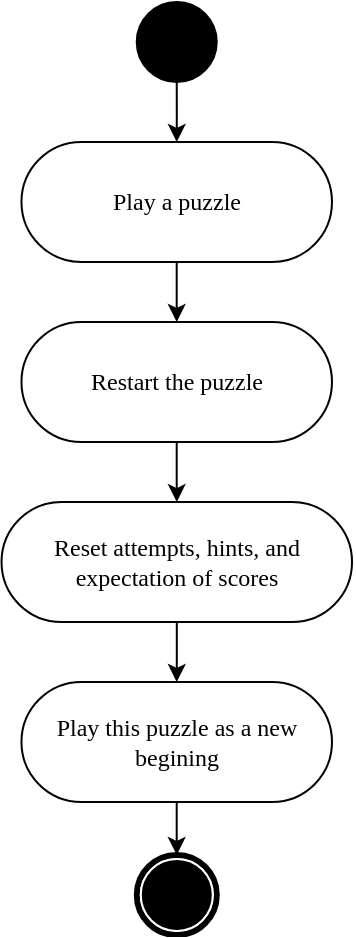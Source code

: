 <mxfile version="23.1.2" type="github">
  <diagram name="第 1 页" id="gCn5y6iDQdJzFsjdhJAQ">
    <mxGraphModel dx="2074" dy="3618" grid="1" gridSize="10" guides="1" tooltips="1" connect="1" arrows="1" fold="1" page="1" pageScale="1" pageWidth="291" pageHeight="413" math="0" shadow="0">
      <root>
        <mxCell id="0" />
        <mxCell id="1" parent="0" />
        <mxCell id="vtA-RNlgkXTQP00N-WAl-3" value="" style="edgeStyle=orthogonalEdgeStyle;rounded=0;orthogonalLoop=1;jettySize=auto;html=1;entryX=0.5;entryY=0;entryDx=0;entryDy=0;" parent="1" source="vtA-RNlgkXTQP00N-WAl-4" target="vtA-RNlgkXTQP00N-WAl-7" edge="1">
          <mxGeometry relative="1" as="geometry">
            <mxPoint x="342.25" y="-1930" as="targetPoint" />
          </mxGeometry>
        </mxCell>
        <mxCell id="vtA-RNlgkXTQP00N-WAl-4" value="" style="ellipse;whiteSpace=wrap;html=1;rounded=0;shadow=0;comic=0;labelBackgroundColor=none;strokeWidth=1;fillColor=#000000;fontFamily=Verdana;fontSize=12;align=center;" parent="1" vertex="1">
          <mxGeometry x="342.37" y="-2180" width="40" height="40" as="geometry" />
        </mxCell>
        <mxCell id="vtA-RNlgkXTQP00N-WAl-5" value="" style="shape=mxgraph.bpmn.shape;html=1;verticalLabelPosition=bottom;labelBackgroundColor=#ffffff;verticalAlign=top;perimeter=ellipsePerimeter;outline=end;symbol=terminate;rounded=0;shadow=0;comic=0;strokeWidth=1;fontFamily=Verdana;fontSize=12;align=center;" parent="1" vertex="1">
          <mxGeometry x="342.39" y="-1753.5" width="40" height="40" as="geometry" />
        </mxCell>
        <mxCell id="vtA-RNlgkXTQP00N-WAl-6" value="" style="edgeStyle=orthogonalEdgeStyle;rounded=0;orthogonalLoop=1;jettySize=auto;html=1;" parent="1" source="vtA-RNlgkXTQP00N-WAl-7" target="vtA-RNlgkXTQP00N-WAl-14" edge="1">
          <mxGeometry relative="1" as="geometry" />
        </mxCell>
        <mxCell id="vtA-RNlgkXTQP00N-WAl-7" value="Play a puzzle" style="rounded=1;whiteSpace=wrap;html=1;shadow=0;comic=0;labelBackgroundColor=none;strokeWidth=1;fontFamily=Verdana;fontSize=12;align=center;arcSize=50;" parent="1" vertex="1">
          <mxGeometry x="284.74" y="-2110" width="155.25" height="60" as="geometry" />
        </mxCell>
        <mxCell id="vtA-RNlgkXTQP00N-WAl-13" value="" style="edgeStyle=orthogonalEdgeStyle;rounded=0;orthogonalLoop=1;jettySize=auto;html=1;" parent="1" source="vtA-RNlgkXTQP00N-WAl-14" edge="1">
          <mxGeometry relative="1" as="geometry">
            <mxPoint x="362.4" y="-1929.98" as="targetPoint" />
          </mxGeometry>
        </mxCell>
        <mxCell id="vtA-RNlgkXTQP00N-WAl-14" value="Restart the puzzle" style="rounded=1;whiteSpace=wrap;html=1;shadow=0;comic=0;labelBackgroundColor=none;strokeWidth=1;fontFamily=Verdana;fontSize=12;align=center;arcSize=50;" parent="1" vertex="1">
          <mxGeometry x="284.74" y="-2020" width="155.25" height="60" as="geometry" />
        </mxCell>
        <mxCell id="vtA-RNlgkXTQP00N-WAl-18" value="" style="edgeStyle=orthogonalEdgeStyle;rounded=0;orthogonalLoop=1;jettySize=auto;html=1;" parent="1" source="vtA-RNlgkXTQP00N-WAl-15" target="vtA-RNlgkXTQP00N-WAl-16" edge="1">
          <mxGeometry relative="1" as="geometry" />
        </mxCell>
        <mxCell id="vtA-RNlgkXTQP00N-WAl-15" value="Reset attempts, hints, and expectation of scores" style="rounded=1;whiteSpace=wrap;html=1;shadow=0;comic=0;labelBackgroundColor=none;strokeWidth=1;fontFamily=Verdana;fontSize=12;align=center;arcSize=50;" parent="1" vertex="1">
          <mxGeometry x="274.77" y="-1930" width="175.24" height="60" as="geometry" />
        </mxCell>
        <mxCell id="vtA-RNlgkXTQP00N-WAl-17" value="" style="edgeStyle=orthogonalEdgeStyle;rounded=0;orthogonalLoop=1;jettySize=auto;html=1;" parent="1" source="vtA-RNlgkXTQP00N-WAl-16" target="vtA-RNlgkXTQP00N-WAl-5" edge="1">
          <mxGeometry relative="1" as="geometry" />
        </mxCell>
        <mxCell id="vtA-RNlgkXTQP00N-WAl-16" value="Play this puzzle as a new begining" style="rounded=1;whiteSpace=wrap;html=1;shadow=0;comic=0;labelBackgroundColor=none;strokeWidth=1;fontFamily=Verdana;fontSize=12;align=center;arcSize=50;" parent="1" vertex="1">
          <mxGeometry x="284.74" y="-1840" width="155.25" height="60" as="geometry" />
        </mxCell>
      </root>
    </mxGraphModel>
  </diagram>
</mxfile>
